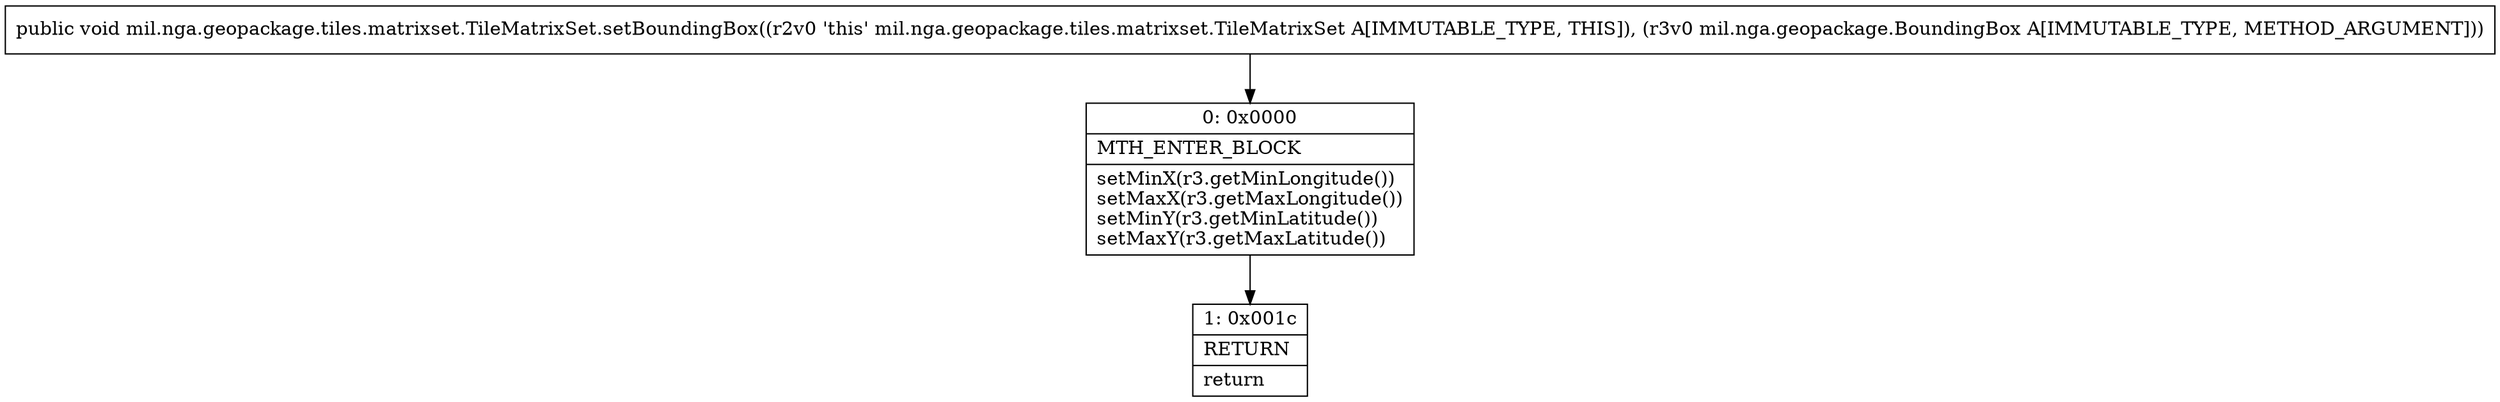 digraph "CFG formil.nga.geopackage.tiles.matrixset.TileMatrixSet.setBoundingBox(Lmil\/nga\/geopackage\/BoundingBox;)V" {
Node_0 [shape=record,label="{0\:\ 0x0000|MTH_ENTER_BLOCK\l|setMinX(r3.getMinLongitude())\lsetMaxX(r3.getMaxLongitude())\lsetMinY(r3.getMinLatitude())\lsetMaxY(r3.getMaxLatitude())\l}"];
Node_1 [shape=record,label="{1\:\ 0x001c|RETURN\l|return\l}"];
MethodNode[shape=record,label="{public void mil.nga.geopackage.tiles.matrixset.TileMatrixSet.setBoundingBox((r2v0 'this' mil.nga.geopackage.tiles.matrixset.TileMatrixSet A[IMMUTABLE_TYPE, THIS]), (r3v0 mil.nga.geopackage.BoundingBox A[IMMUTABLE_TYPE, METHOD_ARGUMENT])) }"];
MethodNode -> Node_0;
Node_0 -> Node_1;
}

